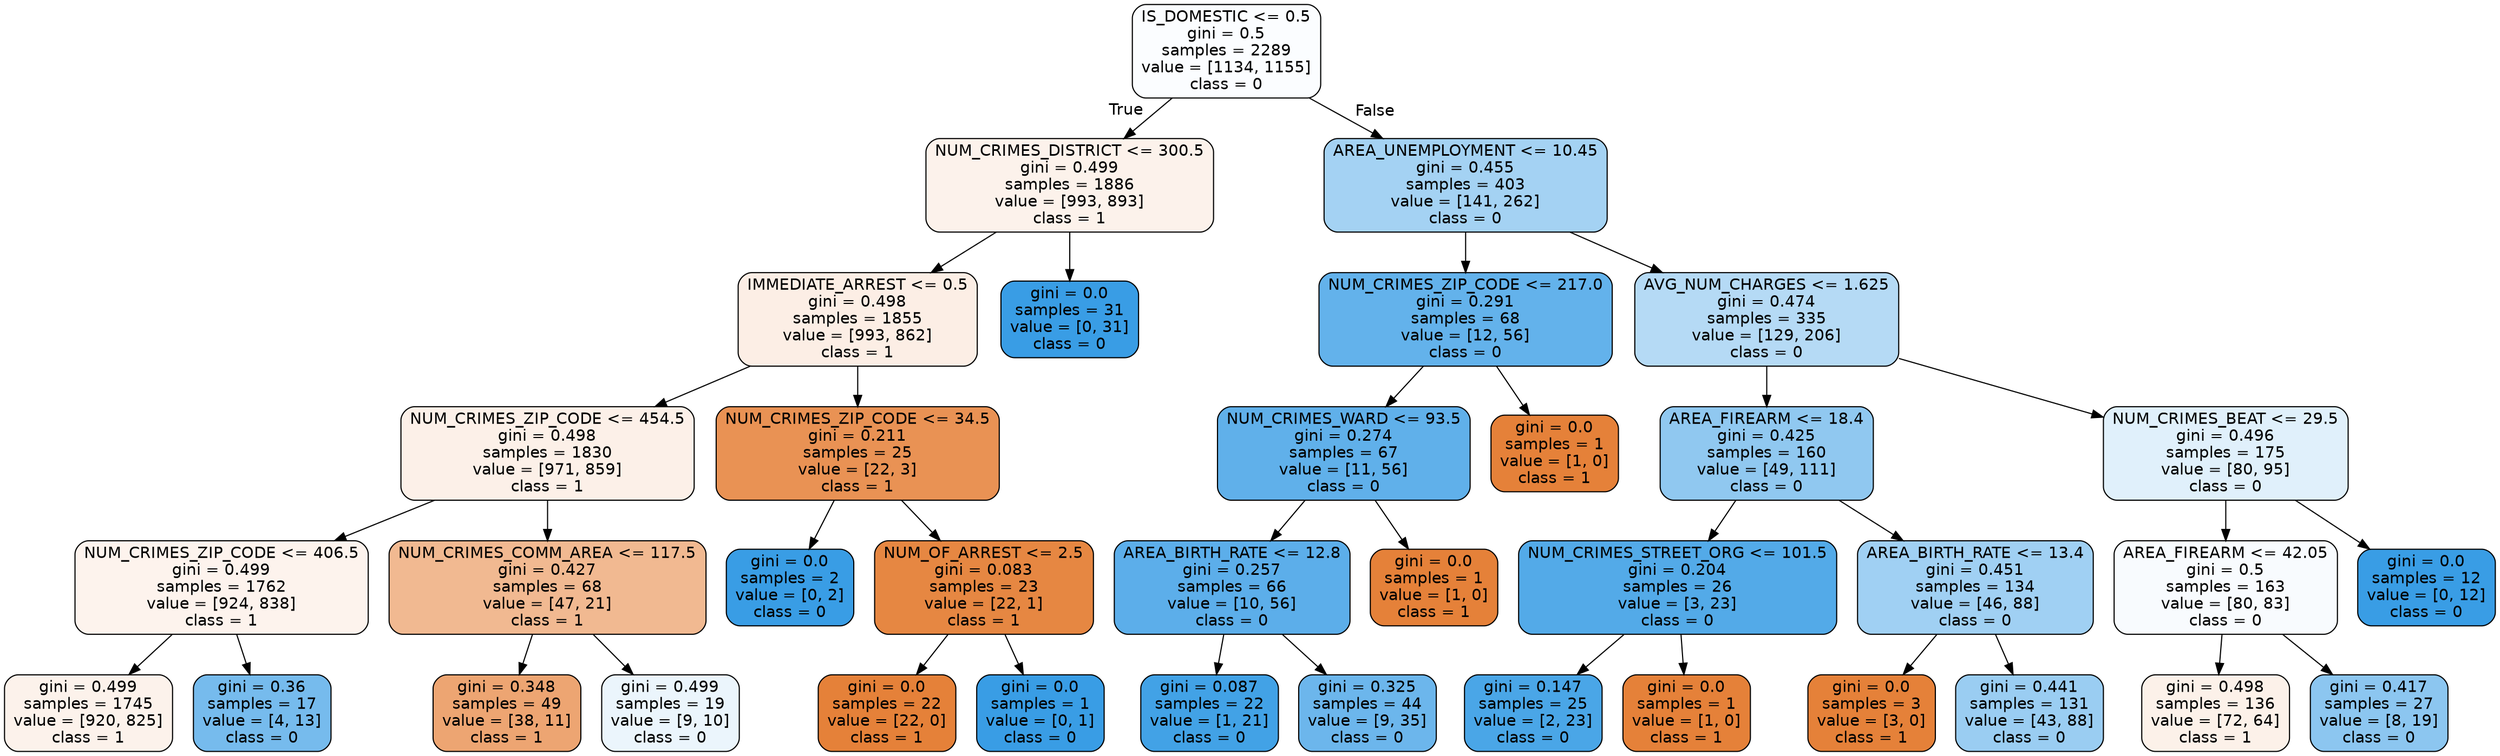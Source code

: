 digraph Tree {
node [shape=box, style="filled, rounded", color="black", fontname="helvetica"] ;
edge [fontname="helvetica"] ;
0 [label="IS_DOMESTIC <= 0.5\ngini = 0.5\nsamples = 2289\nvalue = [1134, 1155]\nclass = 0", fillcolor="#fbfdff"] ;
1 [label="NUM_CRIMES_DISTRICT <= 300.5\ngini = 0.499\nsamples = 1886\nvalue = [993, 893]\nclass = 1", fillcolor="#fcf2eb"] ;
0 -> 1 [labeldistance=2.5, labelangle=45, headlabel="True"] ;
2 [label="IMMEDIATE_ARREST <= 0.5\ngini = 0.498\nsamples = 1855\nvalue = [993, 862]\nclass = 1", fillcolor="#fceee5"] ;
1 -> 2 ;
3 [label="NUM_CRIMES_ZIP_CODE <= 454.5\ngini = 0.498\nsamples = 1830\nvalue = [971, 859]\nclass = 1", fillcolor="#fcf0e8"] ;
2 -> 3 ;
4 [label="NUM_CRIMES_ZIP_CODE <= 406.5\ngini = 0.499\nsamples = 1762\nvalue = [924, 838]\nclass = 1", fillcolor="#fdf3ed"] ;
3 -> 4 ;
5 [label="gini = 0.499\nsamples = 1745\nvalue = [920, 825]\nclass = 1", fillcolor="#fcf2eb"] ;
4 -> 5 ;
6 [label="gini = 0.36\nsamples = 17\nvalue = [4, 13]\nclass = 0", fillcolor="#76bbed"] ;
4 -> 6 ;
7 [label="NUM_CRIMES_COMM_AREA <= 117.5\ngini = 0.427\nsamples = 68\nvalue = [47, 21]\nclass = 1", fillcolor="#f1b991"] ;
3 -> 7 ;
8 [label="gini = 0.348\nsamples = 49\nvalue = [38, 11]\nclass = 1", fillcolor="#eda572"] ;
7 -> 8 ;
9 [label="gini = 0.499\nsamples = 19\nvalue = [9, 10]\nclass = 0", fillcolor="#ebf5fc"] ;
7 -> 9 ;
10 [label="NUM_CRIMES_ZIP_CODE <= 34.5\ngini = 0.211\nsamples = 25\nvalue = [22, 3]\nclass = 1", fillcolor="#e99254"] ;
2 -> 10 ;
11 [label="gini = 0.0\nsamples = 2\nvalue = [0, 2]\nclass = 0", fillcolor="#399de5"] ;
10 -> 11 ;
12 [label="NUM_OF_ARREST <= 2.5\ngini = 0.083\nsamples = 23\nvalue = [22, 1]\nclass = 1", fillcolor="#e68742"] ;
10 -> 12 ;
13 [label="gini = 0.0\nsamples = 22\nvalue = [22, 0]\nclass = 1", fillcolor="#e58139"] ;
12 -> 13 ;
14 [label="gini = 0.0\nsamples = 1\nvalue = [0, 1]\nclass = 0", fillcolor="#399de5"] ;
12 -> 14 ;
15 [label="gini = 0.0\nsamples = 31\nvalue = [0, 31]\nclass = 0", fillcolor="#399de5"] ;
1 -> 15 ;
16 [label="AREA_UNEMPLOYMENT <= 10.45\ngini = 0.455\nsamples = 403\nvalue = [141, 262]\nclass = 0", fillcolor="#a4d2f3"] ;
0 -> 16 [labeldistance=2.5, labelangle=-45, headlabel="False"] ;
17 [label="NUM_CRIMES_ZIP_CODE <= 217.0\ngini = 0.291\nsamples = 68\nvalue = [12, 56]\nclass = 0", fillcolor="#63b2eb"] ;
16 -> 17 ;
18 [label="NUM_CRIMES_WARD <= 93.5\ngini = 0.274\nsamples = 67\nvalue = [11, 56]\nclass = 0", fillcolor="#60b0ea"] ;
17 -> 18 ;
19 [label="AREA_BIRTH_RATE <= 12.8\ngini = 0.257\nsamples = 66\nvalue = [10, 56]\nclass = 0", fillcolor="#5caeea"] ;
18 -> 19 ;
20 [label="gini = 0.087\nsamples = 22\nvalue = [1, 21]\nclass = 0", fillcolor="#42a2e6"] ;
19 -> 20 ;
21 [label="gini = 0.325\nsamples = 44\nvalue = [9, 35]\nclass = 0", fillcolor="#6cb6ec"] ;
19 -> 21 ;
22 [label="gini = 0.0\nsamples = 1\nvalue = [1, 0]\nclass = 1", fillcolor="#e58139"] ;
18 -> 22 ;
23 [label="gini = 0.0\nsamples = 1\nvalue = [1, 0]\nclass = 1", fillcolor="#e58139"] ;
17 -> 23 ;
24 [label="AVG_NUM_CHARGES <= 1.625\ngini = 0.474\nsamples = 335\nvalue = [129, 206]\nclass = 0", fillcolor="#b5daf5"] ;
16 -> 24 ;
25 [label="AREA_FIREARM <= 18.4\ngini = 0.425\nsamples = 160\nvalue = [49, 111]\nclass = 0", fillcolor="#90c8f0"] ;
24 -> 25 ;
26 [label="NUM_CRIMES_STREET_ORG <= 101.5\ngini = 0.204\nsamples = 26\nvalue = [3, 23]\nclass = 0", fillcolor="#53aae8"] ;
25 -> 26 ;
27 [label="gini = 0.147\nsamples = 25\nvalue = [2, 23]\nclass = 0", fillcolor="#4aa6e7"] ;
26 -> 27 ;
28 [label="gini = 0.0\nsamples = 1\nvalue = [1, 0]\nclass = 1", fillcolor="#e58139"] ;
26 -> 28 ;
29 [label="AREA_BIRTH_RATE <= 13.4\ngini = 0.451\nsamples = 134\nvalue = [46, 88]\nclass = 0", fillcolor="#a0d0f3"] ;
25 -> 29 ;
30 [label="gini = 0.0\nsamples = 3\nvalue = [3, 0]\nclass = 1", fillcolor="#e58139"] ;
29 -> 30 ;
31 [label="gini = 0.441\nsamples = 131\nvalue = [43, 88]\nclass = 0", fillcolor="#9acdf2"] ;
29 -> 31 ;
32 [label="NUM_CRIMES_BEAT <= 29.5\ngini = 0.496\nsamples = 175\nvalue = [80, 95]\nclass = 0", fillcolor="#e0f0fb"] ;
24 -> 32 ;
33 [label="AREA_FIREARM <= 42.05\ngini = 0.5\nsamples = 163\nvalue = [80, 83]\nclass = 0", fillcolor="#f8fbfe"] ;
32 -> 33 ;
34 [label="gini = 0.498\nsamples = 136\nvalue = [72, 64]\nclass = 1", fillcolor="#fcf1e9"] ;
33 -> 34 ;
35 [label="gini = 0.417\nsamples = 27\nvalue = [8, 19]\nclass = 0", fillcolor="#8cc6f0"] ;
33 -> 35 ;
36 [label="gini = 0.0\nsamples = 12\nvalue = [0, 12]\nclass = 0", fillcolor="#399de5"] ;
32 -> 36 ;
}